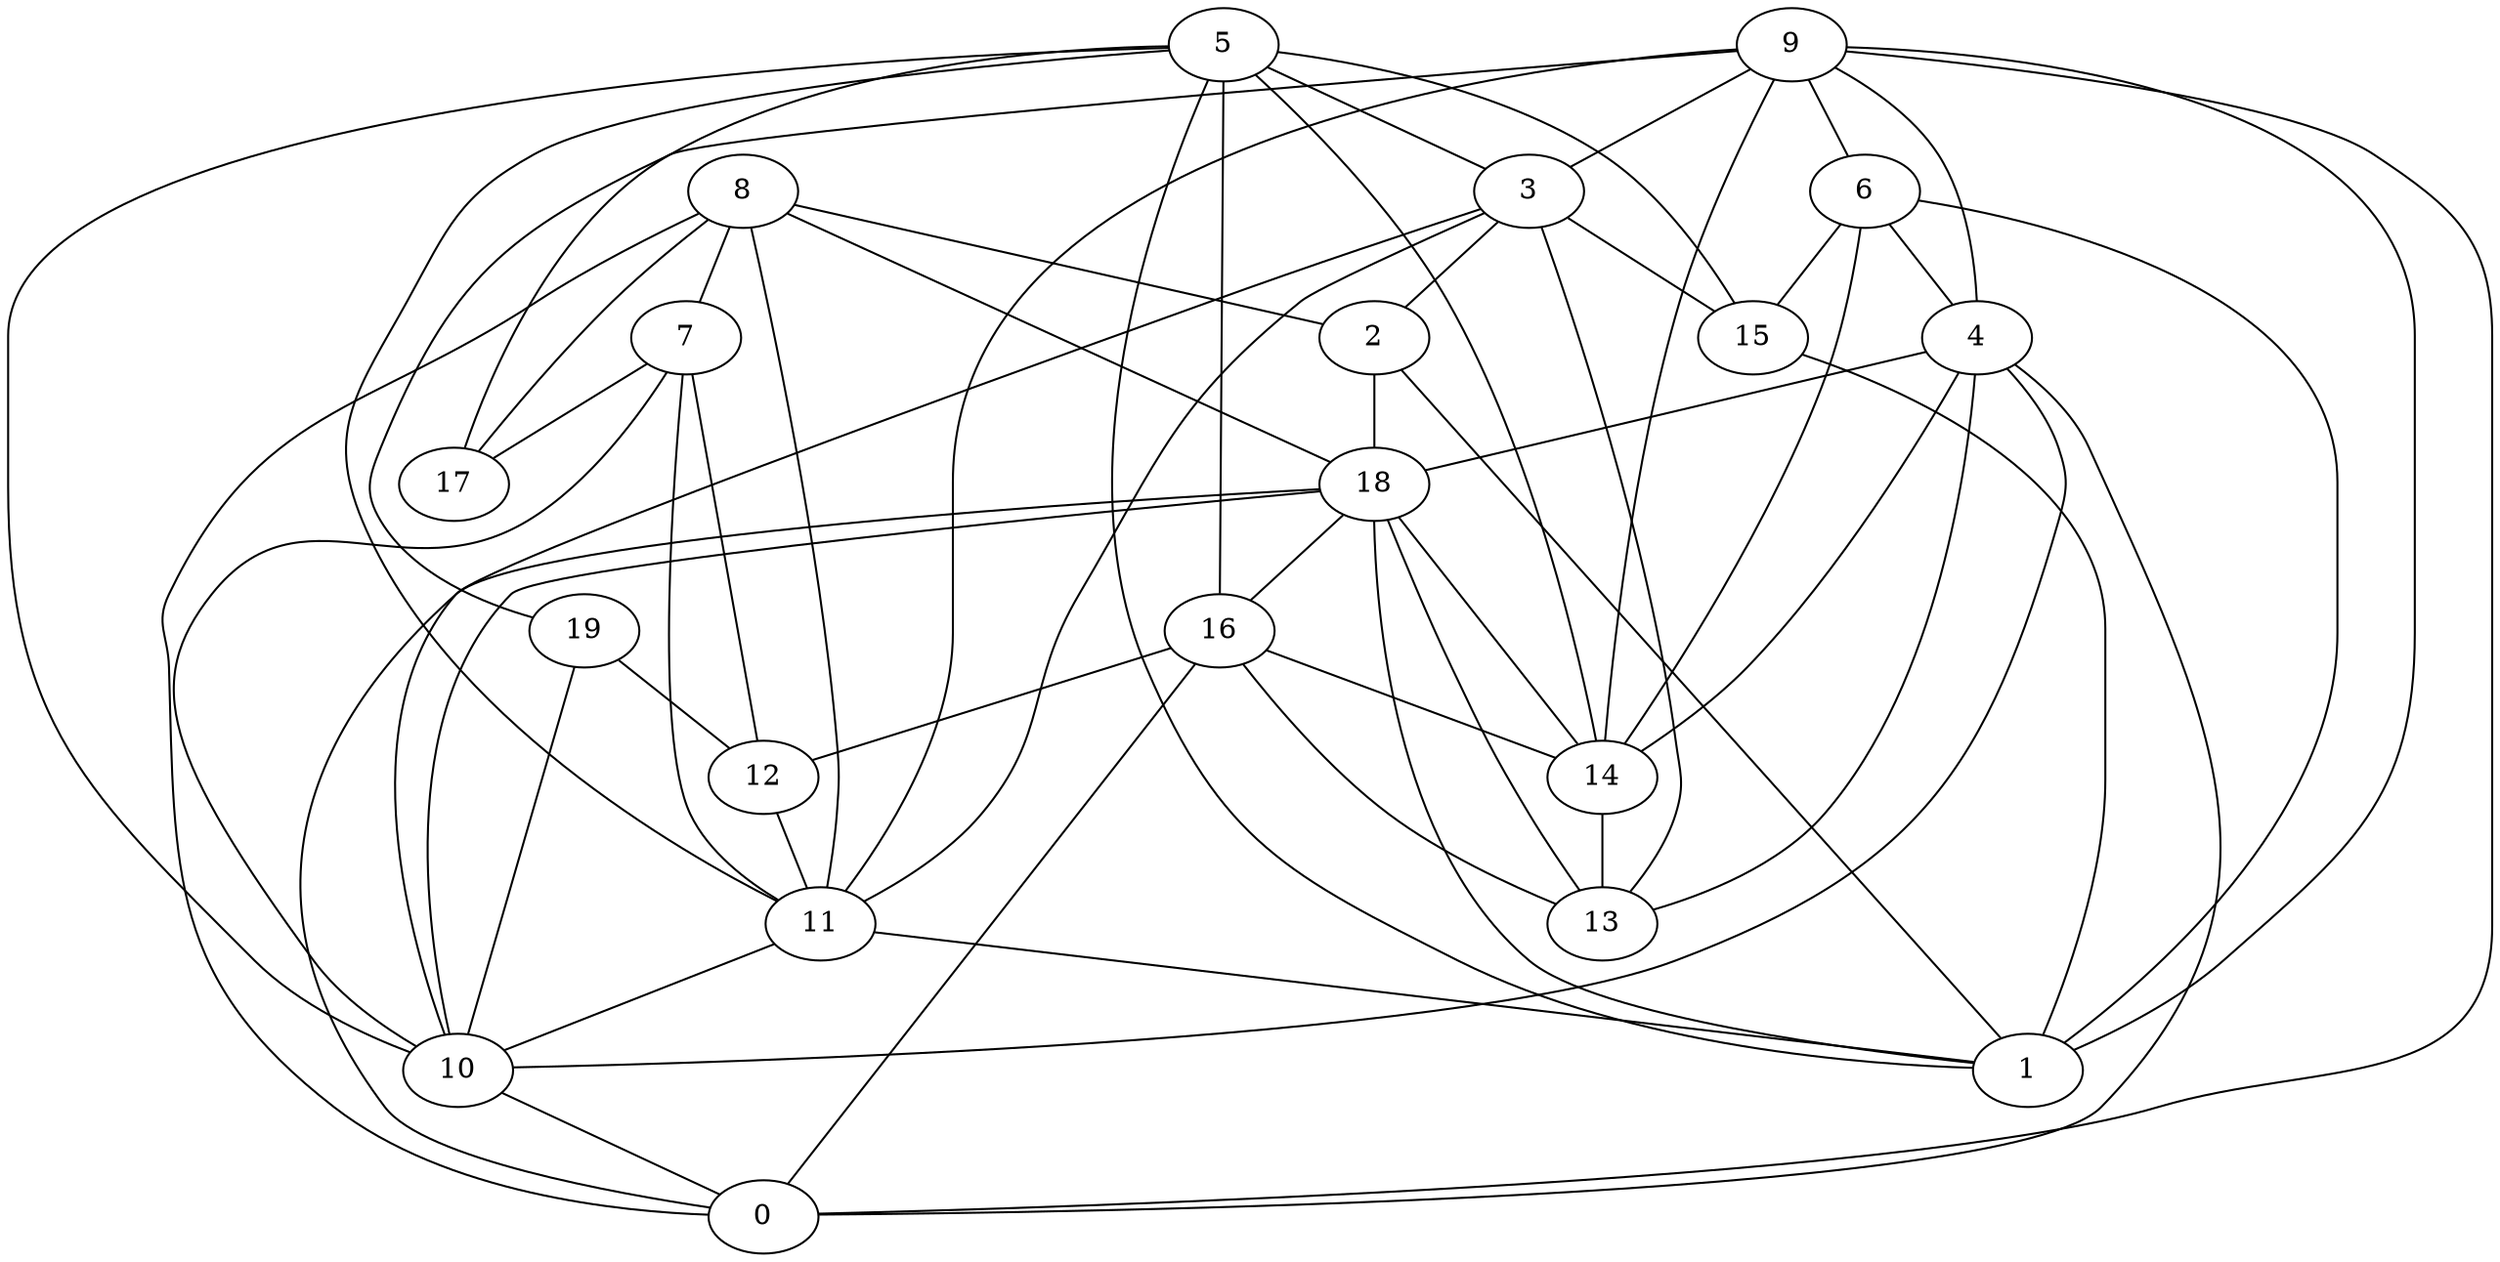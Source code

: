 digraph GG_graph {

subgraph G_graph {
edge [color = black]
"4" -> "18" [dir = none]
"8" -> "0" [dir = none]
"18" -> "0" [dir = none]
"11" -> "10" [dir = none]
"5" -> "15" [dir = none]
"5" -> "17" [dir = none]
"5" -> "1" [dir = none]
"5" -> "16" [dir = none]
"5" -> "11" [dir = none]
"3" -> "2" [dir = none]
"3" -> "13" [dir = none]
"16" -> "0" [dir = none]
"9" -> "14" [dir = none]
"9" -> "6" [dir = none]
"9" -> "3" [dir = none]
"9" -> "19" [dir = none]
"9" -> "11" [dir = none]
"7" -> "12" [dir = none]
"7" -> "11" [dir = none]
"9" -> "1" [dir = none]
"7" -> "17" [dir = none]
"16" -> "12" [dir = none]
"18" -> "13" [dir = none]
"5" -> "3" [dir = none]
"14" -> "13" [dir = none]
"5" -> "14" [dir = none]
"3" -> "11" [dir = none]
"4" -> "13" [dir = none]
"6" -> "15" [dir = none]
"4" -> "14" [dir = none]
"16" -> "13" [dir = none]
"11" -> "1" [dir = none]
"4" -> "10" [dir = none]
"6" -> "14" [dir = none]
"8" -> "7" [dir = none]
"7" -> "10" [dir = none]
"8" -> "11" [dir = none]
"9" -> "4" [dir = none]
"19" -> "12" [dir = none]
"18" -> "1" [dir = none]
"5" -> "10" [dir = none]
"19" -> "10" [dir = none]
"8" -> "2" [dir = none]
"18" -> "14" [dir = none]
"18" -> "16" [dir = none]
"16" -> "14" [dir = none]
"12" -> "11" [dir = none]
"8" -> "18" [dir = none]
"4" -> "0" [dir = none]
"18" -> "10" [dir = none]
"10" -> "0" [dir = none]
"2" -> "1" [dir = none]
"9" -> "0" [dir = none]
"8" -> "17" [dir = none]
"15" -> "1" [dir = none]
"3" -> "15" [dir = none]
"2" -> "18" [dir = none]
"3" -> "10" [dir = none]
"6" -> "4" [dir = none]
"6" -> "1" [dir = none]
}

}
